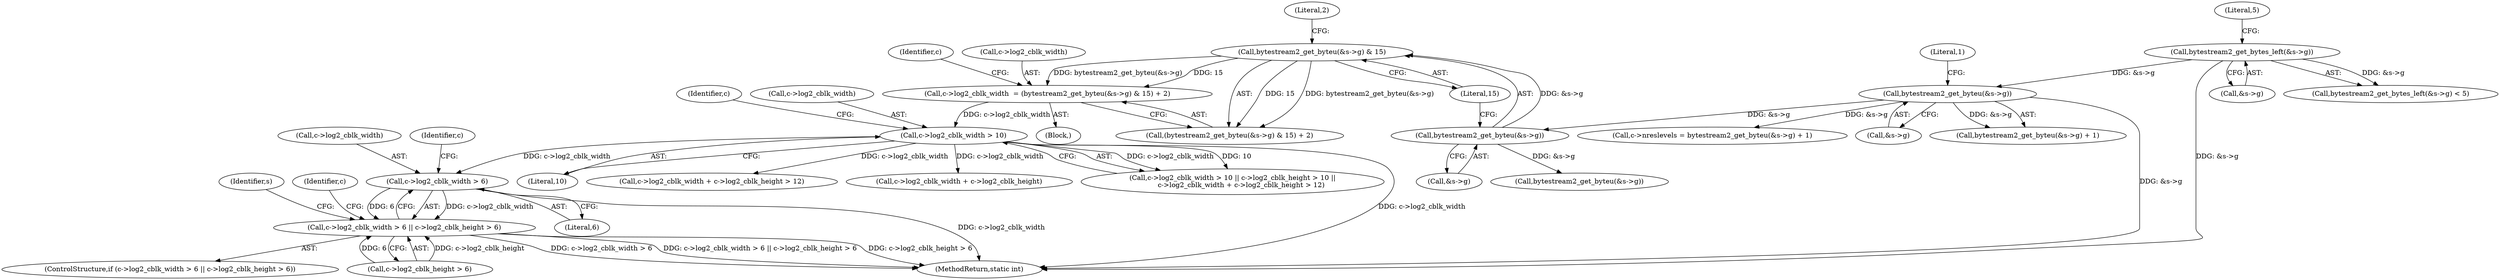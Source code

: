 digraph "0_FFmpeg_9a271a9368eaabf99e6c2046103acb33957e63b7_0@pointer" {
"1000237" [label="(Call,c->log2_cblk_width > 6)"];
"1000206" [label="(Call,c->log2_cblk_width > 10)"];
"1000178" [label="(Call,c->log2_cblk_width  = (bytestream2_get_byteu(&s->g) & 15) + 2)"];
"1000183" [label="(Call,bytestream2_get_byteu(&s->g) & 15)"];
"1000184" [label="(Call,bytestream2_get_byteu(&s->g))"];
"1000129" [label="(Call,bytestream2_get_byteu(&s->g))"];
"1000116" [label="(Call,bytestream2_get_bytes_left(&s->g))"];
"1000236" [label="(Call,c->log2_cblk_width > 6 || c->log2_cblk_height > 6)"];
"1000205" [label="(Call,c->log2_cblk_width > 10 || c->log2_cblk_height > 10 ||\n        c->log2_cblk_width + c->log2_cblk_height > 12)"];
"1000124" [label="(Call,c->nreslevels = bytestream2_get_byteu(&s->g) + 1)"];
"1000112" [label="(Block,)"];
"1000117" [label="(Call,&s->g)"];
"1000214" [label="(Identifier,c)"];
"1000178" [label="(Call,c->log2_cblk_width  = (bytestream2_get_byteu(&s->g) & 15) + 2)"];
"1000182" [label="(Call,(bytestream2_get_byteu(&s->g) & 15) + 2)"];
"1000116" [label="(Call,bytestream2_get_bytes_left(&s->g))"];
"1000235" [label="(ControlStructure,if (c->log2_cblk_width > 6 || c->log2_cblk_height > 6))"];
"1000237" [label="(Call,c->log2_cblk_width > 6)"];
"1000129" [label="(Call,bytestream2_get_byteu(&s->g))"];
"1000115" [label="(Call,bytestream2_get_bytes_left(&s->g) < 5)"];
"1000197" [label="(Call,bytestream2_get_byteu(&s->g))"];
"1000210" [label="(Literal,10)"];
"1000238" [label="(Call,c->log2_cblk_width)"];
"1000189" [label="(Literal,15)"];
"1000184" [label="(Call,bytestream2_get_byteu(&s->g))"];
"1000193" [label="(Identifier,c)"];
"1000130" [label="(Call,&s->g)"];
"1000241" [label="(Literal,6)"];
"1000134" [label="(Literal,1)"];
"1000236" [label="(Call,c->log2_cblk_width > 6 || c->log2_cblk_height > 6)"];
"1000217" [label="(Call,c->log2_cblk_width + c->log2_cblk_height > 12)"];
"1000121" [label="(Literal,5)"];
"1000250" [label="(Identifier,s)"];
"1000218" [label="(Call,c->log2_cblk_width + c->log2_cblk_height)"];
"1000377" [label="(MethodReturn,static int)"];
"1000257" [label="(Identifier,c)"];
"1000242" [label="(Call,c->log2_cblk_height > 6)"];
"1000185" [label="(Call,&s->g)"];
"1000244" [label="(Identifier,c)"];
"1000206" [label="(Call,c->log2_cblk_width > 10)"];
"1000207" [label="(Call,c->log2_cblk_width)"];
"1000179" [label="(Call,c->log2_cblk_width)"];
"1000190" [label="(Literal,2)"];
"1000183" [label="(Call,bytestream2_get_byteu(&s->g) & 15)"];
"1000128" [label="(Call,bytestream2_get_byteu(&s->g) + 1)"];
"1000237" -> "1000236"  [label="AST: "];
"1000237" -> "1000241"  [label="CFG: "];
"1000238" -> "1000237"  [label="AST: "];
"1000241" -> "1000237"  [label="AST: "];
"1000244" -> "1000237"  [label="CFG: "];
"1000236" -> "1000237"  [label="CFG: "];
"1000237" -> "1000377"  [label="DDG: c->log2_cblk_width"];
"1000237" -> "1000236"  [label="DDG: c->log2_cblk_width"];
"1000237" -> "1000236"  [label="DDG: 6"];
"1000206" -> "1000237"  [label="DDG: c->log2_cblk_width"];
"1000206" -> "1000205"  [label="AST: "];
"1000206" -> "1000210"  [label="CFG: "];
"1000207" -> "1000206"  [label="AST: "];
"1000210" -> "1000206"  [label="AST: "];
"1000214" -> "1000206"  [label="CFG: "];
"1000205" -> "1000206"  [label="CFG: "];
"1000206" -> "1000377"  [label="DDG: c->log2_cblk_width"];
"1000206" -> "1000205"  [label="DDG: c->log2_cblk_width"];
"1000206" -> "1000205"  [label="DDG: 10"];
"1000178" -> "1000206"  [label="DDG: c->log2_cblk_width"];
"1000206" -> "1000217"  [label="DDG: c->log2_cblk_width"];
"1000206" -> "1000218"  [label="DDG: c->log2_cblk_width"];
"1000178" -> "1000112"  [label="AST: "];
"1000178" -> "1000182"  [label="CFG: "];
"1000179" -> "1000178"  [label="AST: "];
"1000182" -> "1000178"  [label="AST: "];
"1000193" -> "1000178"  [label="CFG: "];
"1000183" -> "1000178"  [label="DDG: bytestream2_get_byteu(&s->g)"];
"1000183" -> "1000178"  [label="DDG: 15"];
"1000183" -> "1000182"  [label="AST: "];
"1000183" -> "1000189"  [label="CFG: "];
"1000184" -> "1000183"  [label="AST: "];
"1000189" -> "1000183"  [label="AST: "];
"1000190" -> "1000183"  [label="CFG: "];
"1000183" -> "1000182"  [label="DDG: bytestream2_get_byteu(&s->g)"];
"1000183" -> "1000182"  [label="DDG: 15"];
"1000184" -> "1000183"  [label="DDG: &s->g"];
"1000184" -> "1000185"  [label="CFG: "];
"1000185" -> "1000184"  [label="AST: "];
"1000189" -> "1000184"  [label="CFG: "];
"1000129" -> "1000184"  [label="DDG: &s->g"];
"1000184" -> "1000197"  [label="DDG: &s->g"];
"1000129" -> "1000128"  [label="AST: "];
"1000129" -> "1000130"  [label="CFG: "];
"1000130" -> "1000129"  [label="AST: "];
"1000134" -> "1000129"  [label="CFG: "];
"1000129" -> "1000377"  [label="DDG: &s->g"];
"1000129" -> "1000124"  [label="DDG: &s->g"];
"1000129" -> "1000128"  [label="DDG: &s->g"];
"1000116" -> "1000129"  [label="DDG: &s->g"];
"1000116" -> "1000115"  [label="AST: "];
"1000116" -> "1000117"  [label="CFG: "];
"1000117" -> "1000116"  [label="AST: "];
"1000121" -> "1000116"  [label="CFG: "];
"1000116" -> "1000377"  [label="DDG: &s->g"];
"1000116" -> "1000115"  [label="DDG: &s->g"];
"1000236" -> "1000235"  [label="AST: "];
"1000236" -> "1000242"  [label="CFG: "];
"1000242" -> "1000236"  [label="AST: "];
"1000250" -> "1000236"  [label="CFG: "];
"1000257" -> "1000236"  [label="CFG: "];
"1000236" -> "1000377"  [label="DDG: c->log2_cblk_width > 6"];
"1000236" -> "1000377"  [label="DDG: c->log2_cblk_width > 6 || c->log2_cblk_height > 6"];
"1000236" -> "1000377"  [label="DDG: c->log2_cblk_height > 6"];
"1000242" -> "1000236"  [label="DDG: c->log2_cblk_height"];
"1000242" -> "1000236"  [label="DDG: 6"];
}
